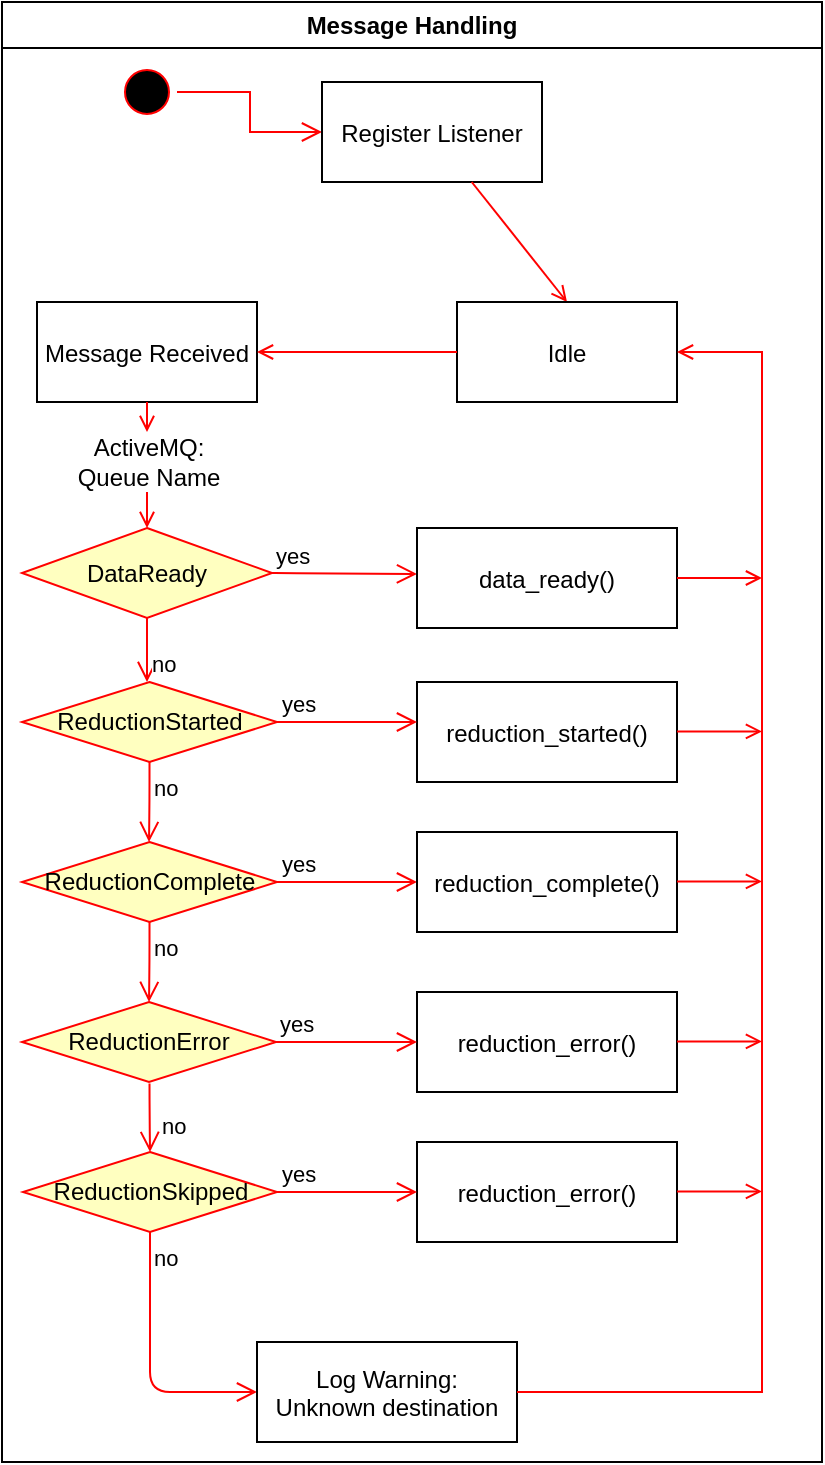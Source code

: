 <mxfile version="13.2.4" type="device"><diagram name="Page-1" id="e7e014a7-5840-1c2e-5031-d8a46d1fe8dd"><mxGraphModel dx="2031" dy="1044" grid="1" gridSize="10" guides="1" tooltips="1" connect="1" arrows="1" fold="1" page="1" pageScale="1" pageWidth="1169" pageHeight="826" background="#ffffff" math="0" shadow="0"><root><mxCell id="0"/><mxCell id="1" parent="0"/><mxCell id="3QXmNHxLHJcc0ZJm6SRi-41" value="Message Handling" style="swimlane;whiteSpace=wrap" vertex="1" parent="1"><mxGeometry x="30" y="20" width="410" height="730" as="geometry"/></mxCell><mxCell id="3QXmNHxLHJcc0ZJm6SRi-42" value="" style="ellipse;shape=startState;fillColor=#000000;strokeColor=#ff0000;" vertex="1" parent="3QXmNHxLHJcc0ZJm6SRi-41"><mxGeometry x="57.5" y="30" width="30" height="30" as="geometry"/></mxCell><mxCell id="3QXmNHxLHJcc0ZJm6SRi-43" value="" style="edgeStyle=elbowEdgeStyle;elbow=horizontal;verticalAlign=bottom;endArrow=open;endSize=8;strokeColor=#FF0000;endFill=1;rounded=0" edge="1" parent="3QXmNHxLHJcc0ZJm6SRi-41" source="3QXmNHxLHJcc0ZJm6SRi-42" target="3QXmNHxLHJcc0ZJm6SRi-44"><mxGeometry x="37.5" y="-50" as="geometry"><mxPoint x="52.5" y="20" as="targetPoint"/></mxGeometry></mxCell><mxCell id="3QXmNHxLHJcc0ZJm6SRi-44" value="Register Listener" style="" vertex="1" parent="3QXmNHxLHJcc0ZJm6SRi-41"><mxGeometry x="160" y="40" width="110" height="50" as="geometry"/></mxCell><mxCell id="3QXmNHxLHJcc0ZJm6SRi-45" value="Message Received " style="" vertex="1" parent="3QXmNHxLHJcc0ZJm6SRi-41"><mxGeometry x="17.5" y="150" width="110" height="50" as="geometry"/></mxCell><mxCell id="3QXmNHxLHJcc0ZJm6SRi-46" value="" style="endArrow=open;strokeColor=#FF0000;endFill=1;rounded=0;entryX=0.5;entryY=0;entryDx=0;entryDy=0;" edge="1" parent="3QXmNHxLHJcc0ZJm6SRi-41" source="3QXmNHxLHJcc0ZJm6SRi-44" target="3QXmNHxLHJcc0ZJm6SRi-89"><mxGeometry relative="1" as="geometry"/></mxCell><mxCell id="3QXmNHxLHJcc0ZJm6SRi-48" value="" style="endArrow=open;strokeColor=#FF0000;endFill=1;rounded=0" edge="1" parent="3QXmNHxLHJcc0ZJm6SRi-41" source="3QXmNHxLHJcc0ZJm6SRi-73" target="3QXmNHxLHJcc0ZJm6SRi-61"><mxGeometry relative="1" as="geometry"><mxPoint x="72.5" y="255" as="targetPoint"/></mxGeometry></mxCell><mxCell id="3QXmNHxLHJcc0ZJm6SRi-61" value="DataReady" style="rhombus;whiteSpace=wrap;html=1;fillColor=#ffffc0;strokeColor=#ff0000;" vertex="1" parent="3QXmNHxLHJcc0ZJm6SRi-41"><mxGeometry x="10" y="263" width="125" height="45" as="geometry"/></mxCell><mxCell id="3QXmNHxLHJcc0ZJm6SRi-62" value="yes" style="edgeStyle=orthogonalEdgeStyle;html=1;align=left;verticalAlign=bottom;endArrow=open;endSize=8;strokeColor=#ff0000;entryX=0;entryY=0.46;entryDx=0;entryDy=0;entryPerimeter=0;exitX=1;exitY=0.5;exitDx=0;exitDy=0;" edge="1" source="3QXmNHxLHJcc0ZJm6SRi-61" parent="3QXmNHxLHJcc0ZJm6SRi-41" target="3QXmNHxLHJcc0ZJm6SRi-66"><mxGeometry x="-1" relative="1" as="geometry"><mxPoint x="197.5" y="283" as="targetPoint"/><Array as="points"><mxPoint x="137.5" y="286"/></Array></mxGeometry></mxCell><mxCell id="3QXmNHxLHJcc0ZJm6SRi-63" value="&lt;div&gt;no&lt;/div&gt;" style="edgeStyle=orthogonalEdgeStyle;html=1;align=left;verticalAlign=top;endArrow=open;endSize=8;strokeColor=#ff0000;" edge="1" source="3QXmNHxLHJcc0ZJm6SRi-61" parent="3QXmNHxLHJcc0ZJm6SRi-41"><mxGeometry x="-0.4" relative="1" as="geometry"><mxPoint x="72.5" y="340" as="targetPoint"/><mxPoint as="offset"/></mxGeometry></mxCell><mxCell id="3QXmNHxLHJcc0ZJm6SRi-66" value="data_ready()" style="" vertex="1" parent="3QXmNHxLHJcc0ZJm6SRi-41"><mxGeometry x="207.5" y="263" width="130" height="50" as="geometry"/></mxCell><mxCell id="3QXmNHxLHJcc0ZJm6SRi-69" value="reduction_started()" style="" vertex="1" parent="3QXmNHxLHJcc0ZJm6SRi-41"><mxGeometry x="207.5" y="340" width="130" height="50" as="geometry"/></mxCell><mxCell id="3QXmNHxLHJcc0ZJm6SRi-70" value="ReductionStarted" style="rhombus;whiteSpace=wrap;html=1;fillColor=#ffffc0;strokeColor=#ff0000;" vertex="1" parent="3QXmNHxLHJcc0ZJm6SRi-41"><mxGeometry x="10" y="340" width="127.5" height="40" as="geometry"/></mxCell><mxCell id="3QXmNHxLHJcc0ZJm6SRi-71" value="yes" style="edgeStyle=orthogonalEdgeStyle;html=1;align=left;verticalAlign=bottom;endArrow=open;endSize=8;strokeColor=#ff0000;entryX=0;entryY=0.4;entryDx=0;entryDy=0;entryPerimeter=0;" edge="1" source="3QXmNHxLHJcc0ZJm6SRi-70" parent="3QXmNHxLHJcc0ZJm6SRi-41" target="3QXmNHxLHJcc0ZJm6SRi-69"><mxGeometry x="-1" relative="1" as="geometry"><mxPoint x="190" y="360" as="targetPoint"/></mxGeometry></mxCell><mxCell id="3QXmNHxLHJcc0ZJm6SRi-72" value="no" style="edgeStyle=orthogonalEdgeStyle;html=1;align=left;verticalAlign=top;endArrow=open;endSize=8;strokeColor=#ff0000;" edge="1" source="3QXmNHxLHJcc0ZJm6SRi-70" parent="3QXmNHxLHJcc0ZJm6SRi-41"><mxGeometry x="-1" relative="1" as="geometry"><mxPoint x="73.5" y="420" as="targetPoint"/></mxGeometry></mxCell><mxCell id="3QXmNHxLHJcc0ZJm6SRi-73" value="&lt;div&gt;ActiveMQ:&lt;/div&gt;&lt;div&gt;Queue Name&lt;/div&gt;" style="text;html=1;align=center;verticalAlign=middle;resizable=0;points=[];autosize=1;" vertex="1" parent="3QXmNHxLHJcc0ZJm6SRi-41"><mxGeometry x="27.5" y="215" width="90" height="30" as="geometry"/></mxCell><mxCell id="3QXmNHxLHJcc0ZJm6SRi-74" value="" style="endArrow=open;strokeColor=#FF0000;endFill=1;rounded=0" edge="1" parent="3QXmNHxLHJcc0ZJm6SRi-41" source="3QXmNHxLHJcc0ZJm6SRi-45" target="3QXmNHxLHJcc0ZJm6SRi-73"><mxGeometry relative="1" as="geometry"><mxPoint x="572.5" y="230" as="sourcePoint"/><mxPoint x="572.5" y="290" as="targetPoint"/></mxGeometry></mxCell><mxCell id="3QXmNHxLHJcc0ZJm6SRi-76" value="ReductionComplete" style="rhombus;whiteSpace=wrap;html=1;fillColor=#ffffc0;strokeColor=#ff0000;" vertex="1" parent="3QXmNHxLHJcc0ZJm6SRi-41"><mxGeometry x="10" y="420" width="127.5" height="40" as="geometry"/></mxCell><mxCell id="3QXmNHxLHJcc0ZJm6SRi-77" value="yes" style="edgeStyle=orthogonalEdgeStyle;html=1;align=left;verticalAlign=bottom;endArrow=open;endSize=8;strokeColor=#ff0000;entryX=0;entryY=0.5;entryDx=0;entryDy=0;" edge="1" source="3QXmNHxLHJcc0ZJm6SRi-76" parent="3QXmNHxLHJcc0ZJm6SRi-41" target="3QXmNHxLHJcc0ZJm6SRi-79"><mxGeometry x="-1" relative="1" as="geometry"><mxPoint x="190" y="440" as="targetPoint"/></mxGeometry></mxCell><mxCell id="3QXmNHxLHJcc0ZJm6SRi-78" value="no" style="edgeStyle=orthogonalEdgeStyle;html=1;align=left;verticalAlign=top;endArrow=open;endSize=8;strokeColor=#ff0000;" edge="1" source="3QXmNHxLHJcc0ZJm6SRi-76" parent="3QXmNHxLHJcc0ZJm6SRi-41"><mxGeometry x="-1" relative="1" as="geometry"><mxPoint x="73.5" y="500" as="targetPoint"/></mxGeometry></mxCell><mxCell id="3QXmNHxLHJcc0ZJm6SRi-79" value="reduction_complete()" style="" vertex="1" parent="3QXmNHxLHJcc0ZJm6SRi-41"><mxGeometry x="207.5" y="415" width="130" height="50" as="geometry"/></mxCell><mxCell id="3QXmNHxLHJcc0ZJm6SRi-80" value="ReductionError" style="rhombus;whiteSpace=wrap;html=1;fillColor=#ffffc0;strokeColor=#ff0000;" vertex="1" parent="3QXmNHxLHJcc0ZJm6SRi-41"><mxGeometry x="10" y="500" width="127" height="40" as="geometry"/></mxCell><mxCell id="3QXmNHxLHJcc0ZJm6SRi-82" value="no" style="edgeStyle=orthogonalEdgeStyle;html=1;align=left;verticalAlign=top;endArrow=open;endSize=8;strokeColor=#ff0000;entryX=0.5;entryY=0;entryDx=0;entryDy=0;exitX=0.502;exitY=1.02;exitDx=0;exitDy=0;exitPerimeter=0;" edge="1" source="3QXmNHxLHJcc0ZJm6SRi-80" parent="3QXmNHxLHJcc0ZJm6SRi-41" target="3QXmNHxLHJcc0ZJm6SRi-85"><mxGeometry x="-0.521" y="4" relative="1" as="geometry"><mxPoint x="73.5" y="560" as="targetPoint"/><Array as="points"><mxPoint x="73.5" y="557"/><mxPoint x="73.5" y="557"/></Array><mxPoint as="offset"/></mxGeometry></mxCell><mxCell id="3QXmNHxLHJcc0ZJm6SRi-84" value="reduction_error()" style="" vertex="1" parent="3QXmNHxLHJcc0ZJm6SRi-41"><mxGeometry x="207.5" y="570" width="130" height="50" as="geometry"/></mxCell><mxCell id="3QXmNHxLHJcc0ZJm6SRi-85" value="ReductionSkipped" style="rhombus;whiteSpace=wrap;html=1;fillColor=#ffffc0;strokeColor=#ff0000;" vertex="1" parent="3QXmNHxLHJcc0ZJm6SRi-41"><mxGeometry x="10.5" y="575" width="127" height="40" as="geometry"/></mxCell><mxCell id="3QXmNHxLHJcc0ZJm6SRi-86" value="yes" style="edgeStyle=orthogonalEdgeStyle;html=1;align=left;verticalAlign=bottom;endArrow=open;endSize=8;strokeColor=#ff0000;entryX=0;entryY=0.5;entryDx=0;entryDy=0;" edge="1" source="3QXmNHxLHJcc0ZJm6SRi-85" parent="3QXmNHxLHJcc0ZJm6SRi-41" target="3QXmNHxLHJcc0ZJm6SRi-84"><mxGeometry x="-1" relative="1" as="geometry"><mxPoint x="190" y="610" as="targetPoint"/></mxGeometry></mxCell><mxCell id="3QXmNHxLHJcc0ZJm6SRi-87" value="no" style="edgeStyle=orthogonalEdgeStyle;html=1;align=left;verticalAlign=top;endArrow=open;endSize=8;strokeColor=#ff0000;entryX=0;entryY=0.5;entryDx=0;entryDy=0;" edge="1" source="3QXmNHxLHJcc0ZJm6SRi-85" parent="3QXmNHxLHJcc0ZJm6SRi-41" target="3QXmNHxLHJcc0ZJm6SRi-88"><mxGeometry x="-1" relative="1" as="geometry"><mxPoint x="120" y="690" as="targetPoint"/><Array as="points"><mxPoint x="74" y="695"/></Array></mxGeometry></mxCell><mxCell id="3QXmNHxLHJcc0ZJm6SRi-83" value="reduction_error()" style="" vertex="1" parent="3QXmNHxLHJcc0ZJm6SRi-41"><mxGeometry x="207.5" y="495" width="130" height="50" as="geometry"/></mxCell><mxCell id="3QXmNHxLHJcc0ZJm6SRi-81" value="yes" style="edgeStyle=orthogonalEdgeStyle;html=1;align=left;verticalAlign=bottom;endArrow=open;endSize=8;strokeColor=#ff0000;entryX=0;entryY=0.5;entryDx=0;entryDy=0;exitX=1;exitY=0.5;exitDx=0;exitDy=0;" edge="1" source="3QXmNHxLHJcc0ZJm6SRi-80" parent="3QXmNHxLHJcc0ZJm6SRi-41" target="3QXmNHxLHJcc0ZJm6SRi-83"><mxGeometry x="-1" relative="1" as="geometry"><mxPoint x="190" y="478" as="targetPoint"/><Array as="points"><mxPoint x="157.5" y="520"/><mxPoint x="157.5" y="520"/></Array></mxGeometry></mxCell><mxCell id="3QXmNHxLHJcc0ZJm6SRi-88" value="Log Warning:&#xA;Unknown destination" style="" vertex="1" parent="3QXmNHxLHJcc0ZJm6SRi-41"><mxGeometry x="127.5" y="670" width="130" height="50" as="geometry"/></mxCell><mxCell id="3QXmNHxLHJcc0ZJm6SRi-89" value="Idle" style="" vertex="1" parent="3QXmNHxLHJcc0ZJm6SRi-41"><mxGeometry x="227.5" y="150" width="110" height="50" as="geometry"/></mxCell><mxCell id="3QXmNHxLHJcc0ZJm6SRi-90" value="" style="endArrow=open;strokeColor=#FF0000;endFill=1;rounded=0;entryX=1;entryY=0.5;entryDx=0;entryDy=0;exitX=0;exitY=0.5;exitDx=0;exitDy=0;" edge="1" parent="3QXmNHxLHJcc0ZJm6SRi-41" source="3QXmNHxLHJcc0ZJm6SRi-89" target="3QXmNHxLHJcc0ZJm6SRi-45"><mxGeometry relative="1" as="geometry"><mxPoint x="244.853" y="100" as="sourcePoint"/><mxPoint x="292.5" y="160" as="targetPoint"/></mxGeometry></mxCell><mxCell id="3QXmNHxLHJcc0ZJm6SRi-91" value="" style="endArrow=open;strokeColor=#FF0000;endFill=1;rounded=0;entryX=1;entryY=0.5;entryDx=0;entryDy=0;exitX=1;exitY=0.5;exitDx=0;exitDy=0;" edge="1" parent="3QXmNHxLHJcc0ZJm6SRi-41" source="3QXmNHxLHJcc0ZJm6SRi-88" target="3QXmNHxLHJcc0ZJm6SRi-89"><mxGeometry relative="1" as="geometry"><mxPoint x="540" y="490" as="sourcePoint"/><mxPoint x="440" y="490" as="targetPoint"/><Array as="points"><mxPoint x="380" y="695"/><mxPoint x="380" y="175"/></Array></mxGeometry></mxCell><mxCell id="3QXmNHxLHJcc0ZJm6SRi-93" value="" style="endArrow=open;strokeColor=#FF0000;endFill=1;rounded=0;exitX=1;exitY=0.5;exitDx=0;exitDy=0;" edge="1" parent="3QXmNHxLHJcc0ZJm6SRi-41" source="3QXmNHxLHJcc0ZJm6SRi-66"><mxGeometry relative="1" as="geometry"><mxPoint x="380.003" y="290" as="sourcePoint"/><mxPoint x="380" y="288" as="targetPoint"/></mxGeometry></mxCell><mxCell id="3QXmNHxLHJcc0ZJm6SRi-94" value="" style="endArrow=open;strokeColor=#FF0000;endFill=1;rounded=0;exitX=1;exitY=0.5;exitDx=0;exitDy=0;" edge="1" parent="3QXmNHxLHJcc0ZJm6SRi-41"><mxGeometry relative="1" as="geometry"><mxPoint x="337.5" y="364.71" as="sourcePoint"/><mxPoint x="380" y="364.71" as="targetPoint"/></mxGeometry></mxCell><mxCell id="3QXmNHxLHJcc0ZJm6SRi-95" value="" style="endArrow=open;strokeColor=#FF0000;endFill=1;rounded=0;exitX=1;exitY=0.5;exitDx=0;exitDy=0;" edge="1" parent="3QXmNHxLHJcc0ZJm6SRi-41"><mxGeometry relative="1" as="geometry"><mxPoint x="337.5" y="439.71" as="sourcePoint"/><mxPoint x="380" y="439.71" as="targetPoint"/></mxGeometry></mxCell><mxCell id="3QXmNHxLHJcc0ZJm6SRi-96" value="" style="endArrow=open;strokeColor=#FF0000;endFill=1;rounded=0;exitX=1;exitY=0.5;exitDx=0;exitDy=0;" edge="1" parent="3QXmNHxLHJcc0ZJm6SRi-41"><mxGeometry relative="1" as="geometry"><mxPoint x="337.5" y="519.71" as="sourcePoint"/><mxPoint x="380" y="519.71" as="targetPoint"/></mxGeometry></mxCell><mxCell id="3QXmNHxLHJcc0ZJm6SRi-97" value="" style="endArrow=open;strokeColor=#FF0000;endFill=1;rounded=0;exitX=1;exitY=0.5;exitDx=0;exitDy=0;" edge="1" parent="3QXmNHxLHJcc0ZJm6SRi-41"><mxGeometry relative="1" as="geometry"><mxPoint x="337.5" y="594.71" as="sourcePoint"/><mxPoint x="380" y="594.71" as="targetPoint"/></mxGeometry></mxCell></root></mxGraphModel></diagram></mxfile>